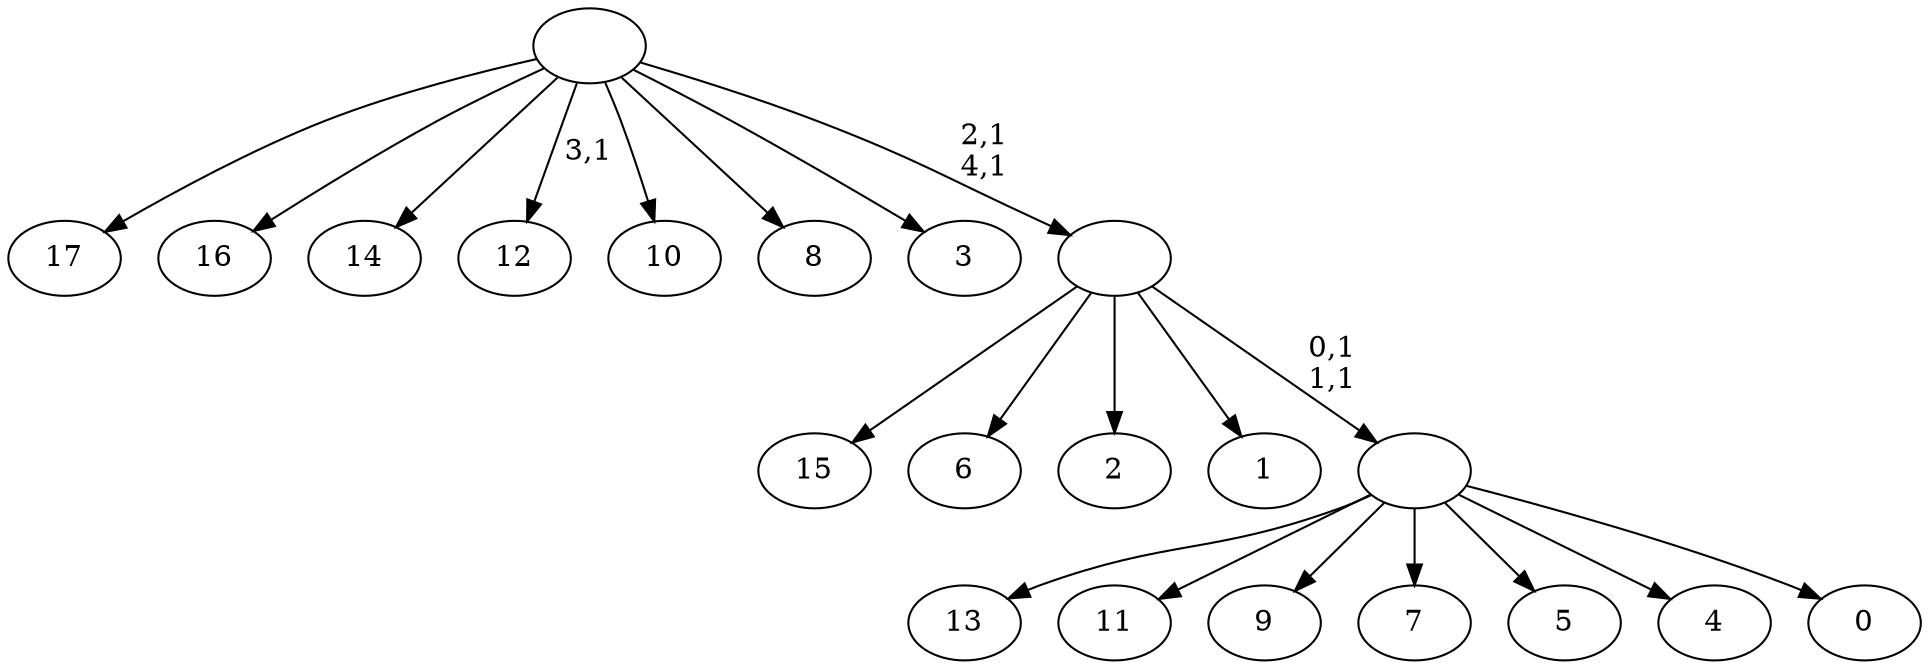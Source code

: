 digraph T {
	23 [label="17"]
	22 [label="16"]
	21 [label="15"]
	20 [label="14"]
	19 [label="13"]
	18 [label="12"]
	16 [label="11"]
	15 [label="10"]
	14 [label="9"]
	13 [label="8"]
	12 [label="7"]
	11 [label="6"]
	10 [label="5"]
	9 [label="4"]
	8 [label="3"]
	7 [label="2"]
	6 [label="1"]
	5 [label="0"]
	4 [label=""]
	2 [label=""]
	0 [label=""]
	4 -> 19 [label=""]
	4 -> 16 [label=""]
	4 -> 14 [label=""]
	4 -> 12 [label=""]
	4 -> 10 [label=""]
	4 -> 9 [label=""]
	4 -> 5 [label=""]
	2 -> 4 [label="0,1\n1,1"]
	2 -> 21 [label=""]
	2 -> 11 [label=""]
	2 -> 7 [label=""]
	2 -> 6 [label=""]
	0 -> 2 [label="2,1\n4,1"]
	0 -> 18 [label="3,1"]
	0 -> 23 [label=""]
	0 -> 22 [label=""]
	0 -> 20 [label=""]
	0 -> 15 [label=""]
	0 -> 13 [label=""]
	0 -> 8 [label=""]
}
